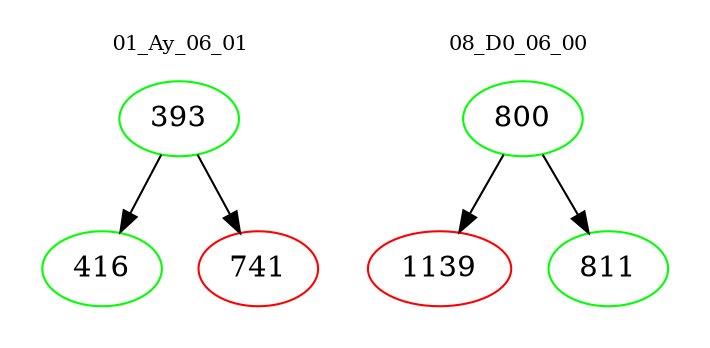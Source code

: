 digraph{
subgraph cluster_0 {
color = white
label = "01_Ay_06_01";
fontsize=10;
T0_393 [label="393", color="green"]
T0_393 -> T0_416 [color="black"]
T0_416 [label="416", color="green"]
T0_393 -> T0_741 [color="black"]
T0_741 [label="741", color="red"]
}
subgraph cluster_1 {
color = white
label = "08_D0_06_00";
fontsize=10;
T1_800 [label="800", color="green"]
T1_800 -> T1_1139 [color="black"]
T1_1139 [label="1139", color="red"]
T1_800 -> T1_811 [color="black"]
T1_811 [label="811", color="green"]
}
}
